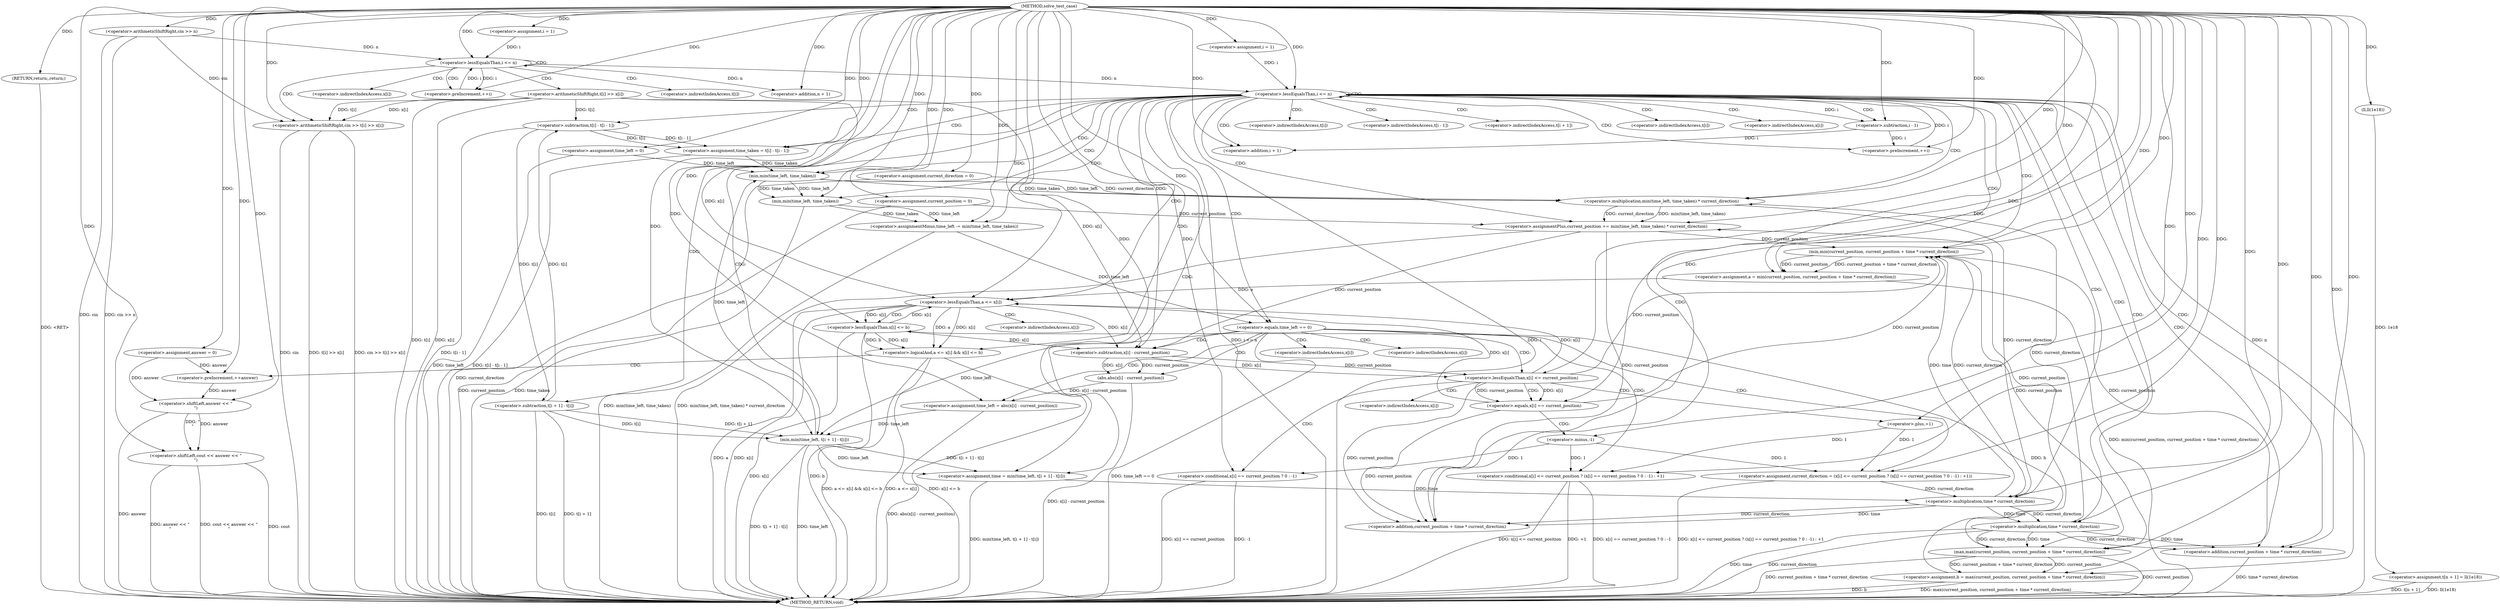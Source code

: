 digraph "solve_test_case" {  
"1000136" [label = "(METHOD,solve_test_case)" ]
"1000310" [label = "(METHOD_RETURN,void)" ]
"1000139" [label = "(<operator>.arithmeticShiftRight,cin >> n)" ]
"1000164" [label = "(<operator>.assignment,t[n + 1] = ll(1e18))" ]
"1000173" [label = "(<operator>.assignment,answer = 0)" ]
"1000177" [label = "(<operator>.assignment,time_left = 0)" ]
"1000181" [label = "(<operator>.assignment,current_position = 0)" ]
"1000185" [label = "(<operator>.assignment,current_direction = 0)" ]
"1000304" [label = "(<operator>.shiftLeft,cout << answer << \"\n\")" ]
"1000309" [label = "(RETURN,return;,return;)" ]
"1000146" [label = "(<operator>.assignment,i = 1)" ]
"1000149" [label = "(<operator>.lessEqualsThan,i <= n)" ]
"1000152" [label = "(<operator>.preIncrement,++i)" ]
"1000190" [label = "(<operator>.assignment,i = 1)" ]
"1000193" [label = "(<operator>.lessEqualsThan,i <= n)" ]
"1000196" [label = "(<operator>.preIncrement,++i)" ]
"1000155" [label = "(<operator>.arithmeticShiftRight,cin >> t[i] >> x[i])" ]
"1000170" [label = "(ll,ll(1e18))" ]
"1000200" [label = "(<operator>.assignment,time_taken = t[i] - t[i - 1])" ]
"1000211" [label = "(<operator>.assignmentPlus,current_position += min(time_left, time_taken) * current_direction)" ]
"1000218" [label = "(<operator>.assignmentMinus,time_left -= min(time_left, time_taken))" ]
"1000256" [label = "(<operator>.assignment,time = min(time_left, t[i + 1] - t[i]))" ]
"1000270" [label = "(<operator>.assignment,a = min(current_position, current_position + time * current_direction))" ]
"1000280" [label = "(<operator>.assignment,b = max(current_position, current_position + time * current_direction))" ]
"1000306" [label = "(<operator>.shiftLeft,answer << \"\n\")" ]
"1000167" [label = "(<operator>.addition,n + 1)" ]
"1000224" [label = "(<operator>.equals,time_left == 0)" ]
"1000290" [label = "(<operator>.logicalAnd,a <= x[i] && x[i] <= b)" ]
"1000157" [label = "(<operator>.arithmeticShiftRight,t[i] >> x[i])" ]
"1000202" [label = "(<operator>.subtraction,t[i] - t[i - 1])" ]
"1000213" [label = "(<operator>.multiplication,min(time_left, time_taken) * current_direction)" ]
"1000220" [label = "(min,min(time_left, time_taken))" ]
"1000228" [label = "(<operator>.assignment,time_left = abs(x[i] - current_position))" ]
"1000236" [label = "(<operator>.assignment,current_direction = (x[i] <= current_position ? (x[i] == current_position ? 0 : -1) : +1))" ]
"1000258" [label = "(min,min(time_left, t[i + 1] - t[i]))" ]
"1000272" [label = "(min,min(current_position, current_position + time * current_direction))" ]
"1000282" [label = "(max,max(current_position, current_position + time * current_direction))" ]
"1000302" [label = "(<operator>.preIncrement,++answer)" ]
"1000214" [label = "(min,min(time_left, time_taken))" ]
"1000260" [label = "(<operator>.subtraction,t[i + 1] - t[i])" ]
"1000274" [label = "(<operator>.addition,current_position + time * current_direction)" ]
"1000284" [label = "(<operator>.addition,current_position + time * current_direction)" ]
"1000291" [label = "(<operator>.lessEqualsThan,a <= x[i])" ]
"1000296" [label = "(<operator>.lessEqualsThan,x[i] <= b)" ]
"1000208" [label = "(<operator>.subtraction,i - 1)" ]
"1000230" [label = "(abs,abs(x[i] - current_position))" ]
"1000238" [label = "(<operator>.conditional,x[i] <= current_position ? (x[i] == current_position ? 0 : -1) : +1)" ]
"1000276" [label = "(<operator>.multiplication,time * current_direction)" ]
"1000286" [label = "(<operator>.multiplication,time * current_direction)" ]
"1000231" [label = "(<operator>.subtraction,x[i] - current_position)" ]
"1000239" [label = "(<operator>.lessEqualsThan,x[i] <= current_position)" ]
"1000244" [label = "(<operator>.conditional,x[i] == current_position ? 0 : -1)" ]
"1000253" [label = "(<operator>.plus,+1)" ]
"1000263" [label = "(<operator>.addition,i + 1)" ]
"1000245" [label = "(<operator>.equals,x[i] == current_position)" ]
"1000251" [label = "(<operator>.minus,-1)" ]
"1000158" [label = "(<operator>.indirectIndexAccess,t[i])" ]
"1000161" [label = "(<operator>.indirectIndexAccess,x[i])" ]
"1000203" [label = "(<operator>.indirectIndexAccess,t[i])" ]
"1000206" [label = "(<operator>.indirectIndexAccess,t[i - 1])" ]
"1000261" [label = "(<operator>.indirectIndexAccess,t[i + 1])" ]
"1000266" [label = "(<operator>.indirectIndexAccess,t[i])" ]
"1000293" [label = "(<operator>.indirectIndexAccess,x[i])" ]
"1000297" [label = "(<operator>.indirectIndexAccess,x[i])" ]
"1000232" [label = "(<operator>.indirectIndexAccess,x[i])" ]
"1000240" [label = "(<operator>.indirectIndexAccess,x[i])" ]
"1000246" [label = "(<operator>.indirectIndexAccess,x[i])" ]
  "1000309" -> "1000310"  [ label = "DDG: <RET>"] 
  "1000139" -> "1000310"  [ label = "DDG: cin"] 
  "1000139" -> "1000310"  [ label = "DDG: cin >> n"] 
  "1000164" -> "1000310"  [ label = "DDG: t[n + 1]"] 
  "1000164" -> "1000310"  [ label = "DDG: ll(1e18)"] 
  "1000177" -> "1000310"  [ label = "DDG: time_left"] 
  "1000181" -> "1000310"  [ label = "DDG: current_position"] 
  "1000185" -> "1000310"  [ label = "DDG: current_direction"] 
  "1000193" -> "1000310"  [ label = "DDG: i"] 
  "1000193" -> "1000310"  [ label = "DDG: n"] 
  "1000193" -> "1000310"  [ label = "DDG: i <= n"] 
  "1000306" -> "1000310"  [ label = "DDG: answer"] 
  "1000304" -> "1000310"  [ label = "DDG: answer << \"\n\""] 
  "1000304" -> "1000310"  [ label = "DDG: cout << answer << \"\n\""] 
  "1000202" -> "1000310"  [ label = "DDG: t[i - 1]"] 
  "1000200" -> "1000310"  [ label = "DDG: t[i] - t[i - 1]"] 
  "1000211" -> "1000310"  [ label = "DDG: min(time_left, time_taken) * current_direction"] 
  "1000220" -> "1000310"  [ label = "DDG: time_taken"] 
  "1000218" -> "1000310"  [ label = "DDG: min(time_left, time_taken)"] 
  "1000224" -> "1000310"  [ label = "DDG: time_left == 0"] 
  "1000230" -> "1000310"  [ label = "DDG: x[i] - current_position"] 
  "1000228" -> "1000310"  [ label = "DDG: abs(x[i] - current_position)"] 
  "1000238" -> "1000310"  [ label = "DDG: x[i] <= current_position"] 
  "1000238" -> "1000310"  [ label = "DDG: +1"] 
  "1000244" -> "1000310"  [ label = "DDG: x[i] == current_position"] 
  "1000244" -> "1000310"  [ label = "DDG: -1"] 
  "1000238" -> "1000310"  [ label = "DDG: x[i] == current_position ? 0 : -1"] 
  "1000236" -> "1000310"  [ label = "DDG: x[i] <= current_position ? (x[i] == current_position ? 0 : -1) : +1"] 
  "1000258" -> "1000310"  [ label = "DDG: time_left"] 
  "1000260" -> "1000310"  [ label = "DDG: t[i + 1]"] 
  "1000260" -> "1000310"  [ label = "DDG: t[i]"] 
  "1000258" -> "1000310"  [ label = "DDG: t[i + 1] - t[i]"] 
  "1000256" -> "1000310"  [ label = "DDG: min(time_left, t[i + 1] - t[i])"] 
  "1000270" -> "1000310"  [ label = "DDG: min(current_position, current_position + time * current_direction)"] 
  "1000280" -> "1000310"  [ label = "DDG: b"] 
  "1000282" -> "1000310"  [ label = "DDG: current_position"] 
  "1000286" -> "1000310"  [ label = "DDG: time"] 
  "1000286" -> "1000310"  [ label = "DDG: current_direction"] 
  "1000284" -> "1000310"  [ label = "DDG: time * current_direction"] 
  "1000282" -> "1000310"  [ label = "DDG: current_position + time * current_direction"] 
  "1000280" -> "1000310"  [ label = "DDG: max(current_position, current_position + time * current_direction)"] 
  "1000291" -> "1000310"  [ label = "DDG: a"] 
  "1000291" -> "1000310"  [ label = "DDG: x[i]"] 
  "1000290" -> "1000310"  [ label = "DDG: a <= x[i]"] 
  "1000296" -> "1000310"  [ label = "DDG: x[i]"] 
  "1000296" -> "1000310"  [ label = "DDG: b"] 
  "1000290" -> "1000310"  [ label = "DDG: x[i] <= b"] 
  "1000290" -> "1000310"  [ label = "DDG: a <= x[i] && x[i] <= b"] 
  "1000155" -> "1000310"  [ label = "DDG: cin"] 
  "1000157" -> "1000310"  [ label = "DDG: t[i]"] 
  "1000157" -> "1000310"  [ label = "DDG: x[i]"] 
  "1000155" -> "1000310"  [ label = "DDG: t[i] >> x[i]"] 
  "1000155" -> "1000310"  [ label = "DDG: cin >> t[i] >> x[i]"] 
  "1000304" -> "1000310"  [ label = "DDG: cout"] 
  "1000170" -> "1000164"  [ label = "DDG: 1e18"] 
  "1000136" -> "1000173"  [ label = "DDG: "] 
  "1000136" -> "1000177"  [ label = "DDG: "] 
  "1000136" -> "1000181"  [ label = "DDG: "] 
  "1000136" -> "1000185"  [ label = "DDG: "] 
  "1000136" -> "1000309"  [ label = "DDG: "] 
  "1000136" -> "1000139"  [ label = "DDG: "] 
  "1000136" -> "1000146"  [ label = "DDG: "] 
  "1000136" -> "1000190"  [ label = "DDG: "] 
  "1000136" -> "1000304"  [ label = "DDG: "] 
  "1000306" -> "1000304"  [ label = "DDG: \"\n\""] 
  "1000306" -> "1000304"  [ label = "DDG: answer"] 
  "1000146" -> "1000149"  [ label = "DDG: i"] 
  "1000152" -> "1000149"  [ label = "DDG: i"] 
  "1000136" -> "1000149"  [ label = "DDG: "] 
  "1000139" -> "1000149"  [ label = "DDG: n"] 
  "1000149" -> "1000152"  [ label = "DDG: i"] 
  "1000136" -> "1000152"  [ label = "DDG: "] 
  "1000136" -> "1000170"  [ label = "DDG: "] 
  "1000190" -> "1000193"  [ label = "DDG: i"] 
  "1000196" -> "1000193"  [ label = "DDG: i"] 
  "1000136" -> "1000193"  [ label = "DDG: "] 
  "1000149" -> "1000193"  [ label = "DDG: n"] 
  "1000136" -> "1000196"  [ label = "DDG: "] 
  "1000208" -> "1000196"  [ label = "DDG: i"] 
  "1000202" -> "1000200"  [ label = "DDG: t[i - 1]"] 
  "1000202" -> "1000200"  [ label = "DDG: t[i]"] 
  "1000213" -> "1000211"  [ label = "DDG: min(time_left, time_taken)"] 
  "1000213" -> "1000211"  [ label = "DDG: current_direction"] 
  "1000220" -> "1000218"  [ label = "DDG: time_taken"] 
  "1000220" -> "1000218"  [ label = "DDG: time_left"] 
  "1000258" -> "1000256"  [ label = "DDG: t[i + 1] - t[i]"] 
  "1000258" -> "1000256"  [ label = "DDG: time_left"] 
  "1000272" -> "1000270"  [ label = "DDG: current_position"] 
  "1000272" -> "1000270"  [ label = "DDG: current_position + time * current_direction"] 
  "1000282" -> "1000280"  [ label = "DDG: current_position"] 
  "1000282" -> "1000280"  [ label = "DDG: current_position + time * current_direction"] 
  "1000173" -> "1000306"  [ label = "DDG: answer"] 
  "1000302" -> "1000306"  [ label = "DDG: answer"] 
  "1000136" -> "1000306"  [ label = "DDG: "] 
  "1000139" -> "1000155"  [ label = "DDG: cin"] 
  "1000136" -> "1000155"  [ label = "DDG: "] 
  "1000157" -> "1000155"  [ label = "DDG: x[i]"] 
  "1000157" -> "1000155"  [ label = "DDG: t[i]"] 
  "1000149" -> "1000167"  [ label = "DDG: n"] 
  "1000136" -> "1000167"  [ label = "DDG: "] 
  "1000136" -> "1000200"  [ label = "DDG: "] 
  "1000181" -> "1000211"  [ label = "DDG: current_position"] 
  "1000282" -> "1000211"  [ label = "DDG: current_position"] 
  "1000136" -> "1000211"  [ label = "DDG: "] 
  "1000136" -> "1000218"  [ label = "DDG: "] 
  "1000136" -> "1000256"  [ label = "DDG: "] 
  "1000136" -> "1000270"  [ label = "DDG: "] 
  "1000136" -> "1000280"  [ label = "DDG: "] 
  "1000260" -> "1000202"  [ label = "DDG: t[i]"] 
  "1000157" -> "1000202"  [ label = "DDG: t[i]"] 
  "1000214" -> "1000213"  [ label = "DDG: time_left"] 
  "1000214" -> "1000213"  [ label = "DDG: time_taken"] 
  "1000185" -> "1000213"  [ label = "DDG: current_direction"] 
  "1000286" -> "1000213"  [ label = "DDG: current_direction"] 
  "1000136" -> "1000213"  [ label = "DDG: "] 
  "1000214" -> "1000220"  [ label = "DDG: time_left"] 
  "1000136" -> "1000220"  [ label = "DDG: "] 
  "1000214" -> "1000220"  [ label = "DDG: time_taken"] 
  "1000218" -> "1000224"  [ label = "DDG: time_left"] 
  "1000136" -> "1000224"  [ label = "DDG: "] 
  "1000230" -> "1000228"  [ label = "DDG: x[i] - current_position"] 
  "1000253" -> "1000236"  [ label = "DDG: 1"] 
  "1000136" -> "1000236"  [ label = "DDG: "] 
  "1000251" -> "1000236"  [ label = "DDG: 1"] 
  "1000224" -> "1000258"  [ label = "DDG: time_left"] 
  "1000228" -> "1000258"  [ label = "DDG: time_left"] 
  "1000136" -> "1000258"  [ label = "DDG: "] 
  "1000260" -> "1000258"  [ label = "DDG: t[i + 1]"] 
  "1000260" -> "1000258"  [ label = "DDG: t[i]"] 
  "1000136" -> "1000272"  [ label = "DDG: "] 
  "1000211" -> "1000272"  [ label = "DDG: current_position"] 
  "1000239" -> "1000272"  [ label = "DDG: current_position"] 
  "1000245" -> "1000272"  [ label = "DDG: current_position"] 
  "1000276" -> "1000272"  [ label = "DDG: current_direction"] 
  "1000276" -> "1000272"  [ label = "DDG: time"] 
  "1000136" -> "1000282"  [ label = "DDG: "] 
  "1000272" -> "1000282"  [ label = "DDG: current_position"] 
  "1000286" -> "1000282"  [ label = "DDG: time"] 
  "1000286" -> "1000282"  [ label = "DDG: current_direction"] 
  "1000291" -> "1000290"  [ label = "DDG: x[i]"] 
  "1000291" -> "1000290"  [ label = "DDG: a"] 
  "1000296" -> "1000290"  [ label = "DDG: x[i]"] 
  "1000296" -> "1000290"  [ label = "DDG: b"] 
  "1000177" -> "1000214"  [ label = "DDG: time_left"] 
  "1000258" -> "1000214"  [ label = "DDG: time_left"] 
  "1000136" -> "1000214"  [ label = "DDG: "] 
  "1000200" -> "1000214"  [ label = "DDG: time_taken"] 
  "1000136" -> "1000228"  [ label = "DDG: "] 
  "1000202" -> "1000260"  [ label = "DDG: t[i]"] 
  "1000211" -> "1000274"  [ label = "DDG: current_position"] 
  "1000239" -> "1000274"  [ label = "DDG: current_position"] 
  "1000245" -> "1000274"  [ label = "DDG: current_position"] 
  "1000136" -> "1000274"  [ label = "DDG: "] 
  "1000276" -> "1000274"  [ label = "DDG: current_direction"] 
  "1000276" -> "1000274"  [ label = "DDG: time"] 
  "1000272" -> "1000284"  [ label = "DDG: current_position"] 
  "1000136" -> "1000284"  [ label = "DDG: "] 
  "1000286" -> "1000284"  [ label = "DDG: time"] 
  "1000286" -> "1000284"  [ label = "DDG: current_direction"] 
  "1000270" -> "1000291"  [ label = "DDG: a"] 
  "1000136" -> "1000291"  [ label = "DDG: "] 
  "1000239" -> "1000291"  [ label = "DDG: x[i]"] 
  "1000245" -> "1000291"  [ label = "DDG: x[i]"] 
  "1000296" -> "1000291"  [ label = "DDG: x[i]"] 
  "1000157" -> "1000291"  [ label = "DDG: x[i]"] 
  "1000291" -> "1000296"  [ label = "DDG: x[i]"] 
  "1000280" -> "1000296"  [ label = "DDG: b"] 
  "1000136" -> "1000296"  [ label = "DDG: "] 
  "1000173" -> "1000302"  [ label = "DDG: answer"] 
  "1000136" -> "1000302"  [ label = "DDG: "] 
  "1000193" -> "1000208"  [ label = "DDG: i"] 
  "1000136" -> "1000208"  [ label = "DDG: "] 
  "1000231" -> "1000230"  [ label = "DDG: current_position"] 
  "1000231" -> "1000230"  [ label = "DDG: x[i]"] 
  "1000136" -> "1000238"  [ label = "DDG: "] 
  "1000251" -> "1000238"  [ label = "DDG: 1"] 
  "1000253" -> "1000238"  [ label = "DDG: 1"] 
  "1000256" -> "1000276"  [ label = "DDG: time"] 
  "1000136" -> "1000276"  [ label = "DDG: "] 
  "1000213" -> "1000276"  [ label = "DDG: current_direction"] 
  "1000236" -> "1000276"  [ label = "DDG: current_direction"] 
  "1000276" -> "1000286"  [ label = "DDG: time"] 
  "1000136" -> "1000286"  [ label = "DDG: "] 
  "1000276" -> "1000286"  [ label = "DDG: current_direction"] 
  "1000291" -> "1000231"  [ label = "DDG: x[i]"] 
  "1000296" -> "1000231"  [ label = "DDG: x[i]"] 
  "1000157" -> "1000231"  [ label = "DDG: x[i]"] 
  "1000211" -> "1000231"  [ label = "DDG: current_position"] 
  "1000136" -> "1000231"  [ label = "DDG: "] 
  "1000231" -> "1000239"  [ label = "DDG: x[i]"] 
  "1000231" -> "1000239"  [ label = "DDG: current_position"] 
  "1000136" -> "1000239"  [ label = "DDG: "] 
  "1000136" -> "1000244"  [ label = "DDG: "] 
  "1000251" -> "1000244"  [ label = "DDG: 1"] 
  "1000136" -> "1000253"  [ label = "DDG: "] 
  "1000208" -> "1000263"  [ label = "DDG: i"] 
  "1000136" -> "1000263"  [ label = "DDG: "] 
  "1000239" -> "1000245"  [ label = "DDG: x[i]"] 
  "1000239" -> "1000245"  [ label = "DDG: current_position"] 
  "1000136" -> "1000245"  [ label = "DDG: "] 
  "1000136" -> "1000251"  [ label = "DDG: "] 
  "1000149" -> "1000161"  [ label = "CDG: "] 
  "1000149" -> "1000157"  [ label = "CDG: "] 
  "1000149" -> "1000149"  [ label = "CDG: "] 
  "1000149" -> "1000152"  [ label = "CDG: "] 
  "1000149" -> "1000158"  [ label = "CDG: "] 
  "1000149" -> "1000155"  [ label = "CDG: "] 
  "1000193" -> "1000200"  [ label = "CDG: "] 
  "1000193" -> "1000258"  [ label = "CDG: "] 
  "1000193" -> "1000211"  [ label = "CDG: "] 
  "1000193" -> "1000293"  [ label = "CDG: "] 
  "1000193" -> "1000208"  [ label = "CDG: "] 
  "1000193" -> "1000276"  [ label = "CDG: "] 
  "1000193" -> "1000260"  [ label = "CDG: "] 
  "1000193" -> "1000291"  [ label = "CDG: "] 
  "1000193" -> "1000274"  [ label = "CDG: "] 
  "1000193" -> "1000282"  [ label = "CDG: "] 
  "1000193" -> "1000261"  [ label = "CDG: "] 
  "1000193" -> "1000284"  [ label = "CDG: "] 
  "1000193" -> "1000206"  [ label = "CDG: "] 
  "1000193" -> "1000220"  [ label = "CDG: "] 
  "1000193" -> "1000214"  [ label = "CDG: "] 
  "1000193" -> "1000224"  [ label = "CDG: "] 
  "1000193" -> "1000270"  [ label = "CDG: "] 
  "1000193" -> "1000286"  [ label = "CDG: "] 
  "1000193" -> "1000213"  [ label = "CDG: "] 
  "1000193" -> "1000263"  [ label = "CDG: "] 
  "1000193" -> "1000290"  [ label = "CDG: "] 
  "1000193" -> "1000266"  [ label = "CDG: "] 
  "1000193" -> "1000196"  [ label = "CDG: "] 
  "1000193" -> "1000272"  [ label = "CDG: "] 
  "1000193" -> "1000280"  [ label = "CDG: "] 
  "1000193" -> "1000203"  [ label = "CDG: "] 
  "1000193" -> "1000218"  [ label = "CDG: "] 
  "1000193" -> "1000202"  [ label = "CDG: "] 
  "1000193" -> "1000193"  [ label = "CDG: "] 
  "1000193" -> "1000256"  [ label = "CDG: "] 
  "1000224" -> "1000238"  [ label = "CDG: "] 
  "1000224" -> "1000236"  [ label = "CDG: "] 
  "1000224" -> "1000240"  [ label = "CDG: "] 
  "1000224" -> "1000232"  [ label = "CDG: "] 
  "1000224" -> "1000239"  [ label = "CDG: "] 
  "1000224" -> "1000230"  [ label = "CDG: "] 
  "1000224" -> "1000231"  [ label = "CDG: "] 
  "1000224" -> "1000228"  [ label = "CDG: "] 
  "1000290" -> "1000302"  [ label = "CDG: "] 
  "1000291" -> "1000297"  [ label = "CDG: "] 
  "1000291" -> "1000296"  [ label = "CDG: "] 
  "1000239" -> "1000244"  [ label = "CDG: "] 
  "1000239" -> "1000245"  [ label = "CDG: "] 
  "1000239" -> "1000246"  [ label = "CDG: "] 
  "1000239" -> "1000253"  [ label = "CDG: "] 
  "1000245" -> "1000251"  [ label = "CDG: "] 
}
